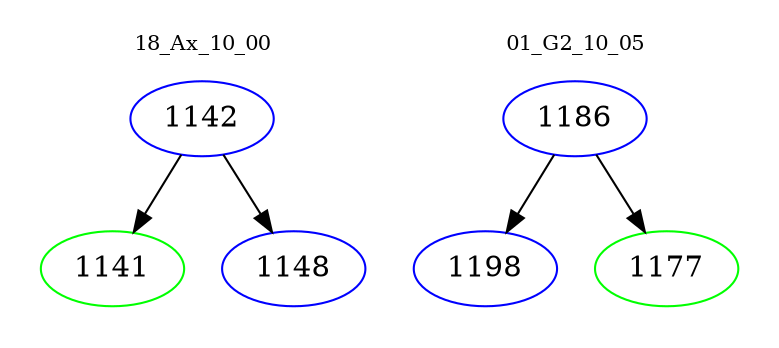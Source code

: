 digraph{
subgraph cluster_0 {
color = white
label = "18_Ax_10_00";
fontsize=10;
T0_1142 [label="1142", color="blue"]
T0_1142 -> T0_1141 [color="black"]
T0_1141 [label="1141", color="green"]
T0_1142 -> T0_1148 [color="black"]
T0_1148 [label="1148", color="blue"]
}
subgraph cluster_1 {
color = white
label = "01_G2_10_05";
fontsize=10;
T1_1186 [label="1186", color="blue"]
T1_1186 -> T1_1198 [color="black"]
T1_1198 [label="1198", color="blue"]
T1_1186 -> T1_1177 [color="black"]
T1_1177 [label="1177", color="green"]
}
}
